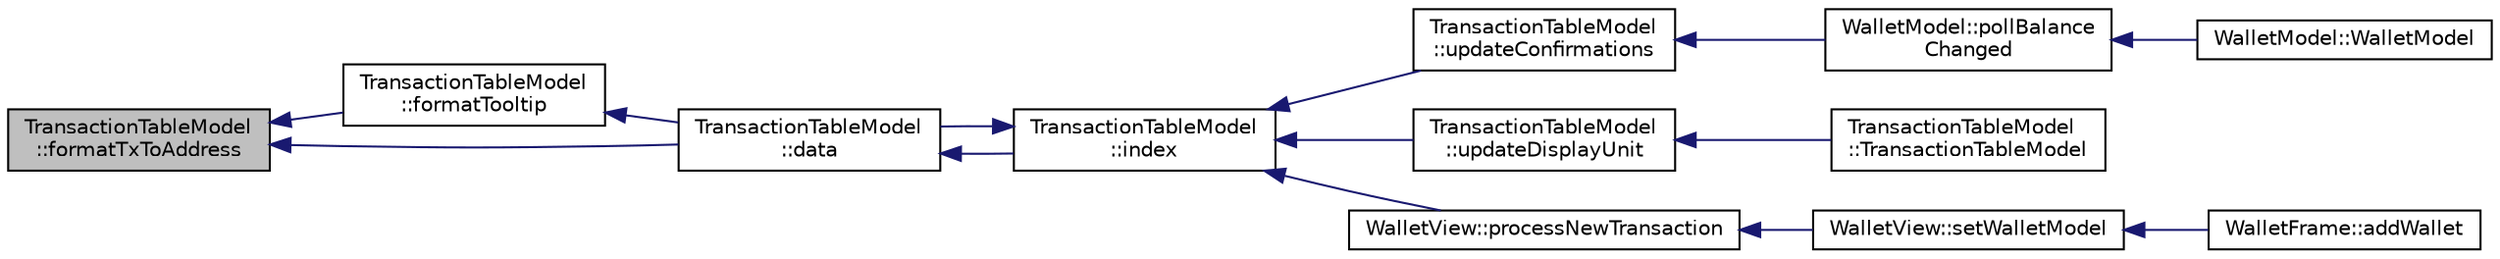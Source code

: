 digraph "TransactionTableModel::formatTxToAddress"
{
  edge [fontname="Helvetica",fontsize="10",labelfontname="Helvetica",labelfontsize="10"];
  node [fontname="Helvetica",fontsize="10",shape=record];
  rankdir="LR";
  Node247 [label="TransactionTableModel\l::formatTxToAddress",height=0.2,width=0.4,color="black", fillcolor="grey75", style="filled", fontcolor="black"];
  Node247 -> Node248 [dir="back",color="midnightblue",fontsize="10",style="solid",fontname="Helvetica"];
  Node248 [label="TransactionTableModel\l::formatTooltip",height=0.2,width=0.4,color="black", fillcolor="white", style="filled",URL="$class_transaction_table_model.html#a535a0f50a4404a73194e02c3c09e13c0"];
  Node248 -> Node249 [dir="back",color="midnightblue",fontsize="10",style="solid",fontname="Helvetica"];
  Node249 [label="TransactionTableModel\l::data",height=0.2,width=0.4,color="black", fillcolor="white", style="filled",URL="$class_transaction_table_model.html#a02173c31b6014bff182e320217e30e10"];
  Node249 -> Node250 [dir="back",color="midnightblue",fontsize="10",style="solid",fontname="Helvetica"];
  Node250 [label="TransactionTableModel\l::index",height=0.2,width=0.4,color="black", fillcolor="white", style="filled",URL="$class_transaction_table_model.html#af3a9a49314f80268a77a704f7f028905"];
  Node250 -> Node251 [dir="back",color="midnightblue",fontsize="10",style="solid",fontname="Helvetica"];
  Node251 [label="TransactionTableModel\l::updateConfirmations",height=0.2,width=0.4,color="black", fillcolor="white", style="filled",URL="$class_transaction_table_model.html#a5899d9eda6465bfb16d2846b6459567e"];
  Node251 -> Node252 [dir="back",color="midnightblue",fontsize="10",style="solid",fontname="Helvetica"];
  Node252 [label="WalletModel::pollBalance\lChanged",height=0.2,width=0.4,color="black", fillcolor="white", style="filled",URL="$class_wallet_model.html#a51469b2d95cfd4bc0a14ee456fca7b95"];
  Node252 -> Node253 [dir="back",color="midnightblue",fontsize="10",style="solid",fontname="Helvetica"];
  Node253 [label="WalletModel::WalletModel",height=0.2,width=0.4,color="black", fillcolor="white", style="filled",URL="$class_wallet_model.html#af50d9654d2f20e4e4f0789dcb64ad6b1"];
  Node250 -> Node249 [dir="back",color="midnightblue",fontsize="10",style="solid",fontname="Helvetica"];
  Node250 -> Node254 [dir="back",color="midnightblue",fontsize="10",style="solid",fontname="Helvetica"];
  Node254 [label="TransactionTableModel\l::updateDisplayUnit",height=0.2,width=0.4,color="black", fillcolor="white", style="filled",URL="$class_transaction_table_model.html#a8b73ff7d72ec2dd69790bc61bbe8575e"];
  Node254 -> Node255 [dir="back",color="midnightblue",fontsize="10",style="solid",fontname="Helvetica"];
  Node255 [label="TransactionTableModel\l::TransactionTableModel",height=0.2,width=0.4,color="black", fillcolor="white", style="filled",URL="$class_transaction_table_model.html#a6c10b7cab9804eee6df9e049a978dc62"];
  Node250 -> Node256 [dir="back",color="midnightblue",fontsize="10",style="solid",fontname="Helvetica"];
  Node256 [label="WalletView::processNewTransaction",height=0.2,width=0.4,color="black", fillcolor="white", style="filled",URL="$class_wallet_view.html#addde7d2260658ee06f47f9c095a8cb2a",tooltip="Show incoming transaction notification for new transactions. "];
  Node256 -> Node257 [dir="back",color="midnightblue",fontsize="10",style="solid",fontname="Helvetica"];
  Node257 [label="WalletView::setWalletModel",height=0.2,width=0.4,color="black", fillcolor="white", style="filled",URL="$class_wallet_view.html#a0a37ff693a4f9c1e5ddc23f9cd3913be",tooltip="Set the wallet model. "];
  Node257 -> Node258 [dir="back",color="midnightblue",fontsize="10",style="solid",fontname="Helvetica"];
  Node258 [label="WalletFrame::addWallet",height=0.2,width=0.4,color="black", fillcolor="white", style="filled",URL="$class_wallet_frame.html#aa199c3f27654199d84c365cf86167d86"];
  Node247 -> Node249 [dir="back",color="midnightblue",fontsize="10",style="solid",fontname="Helvetica"];
}
